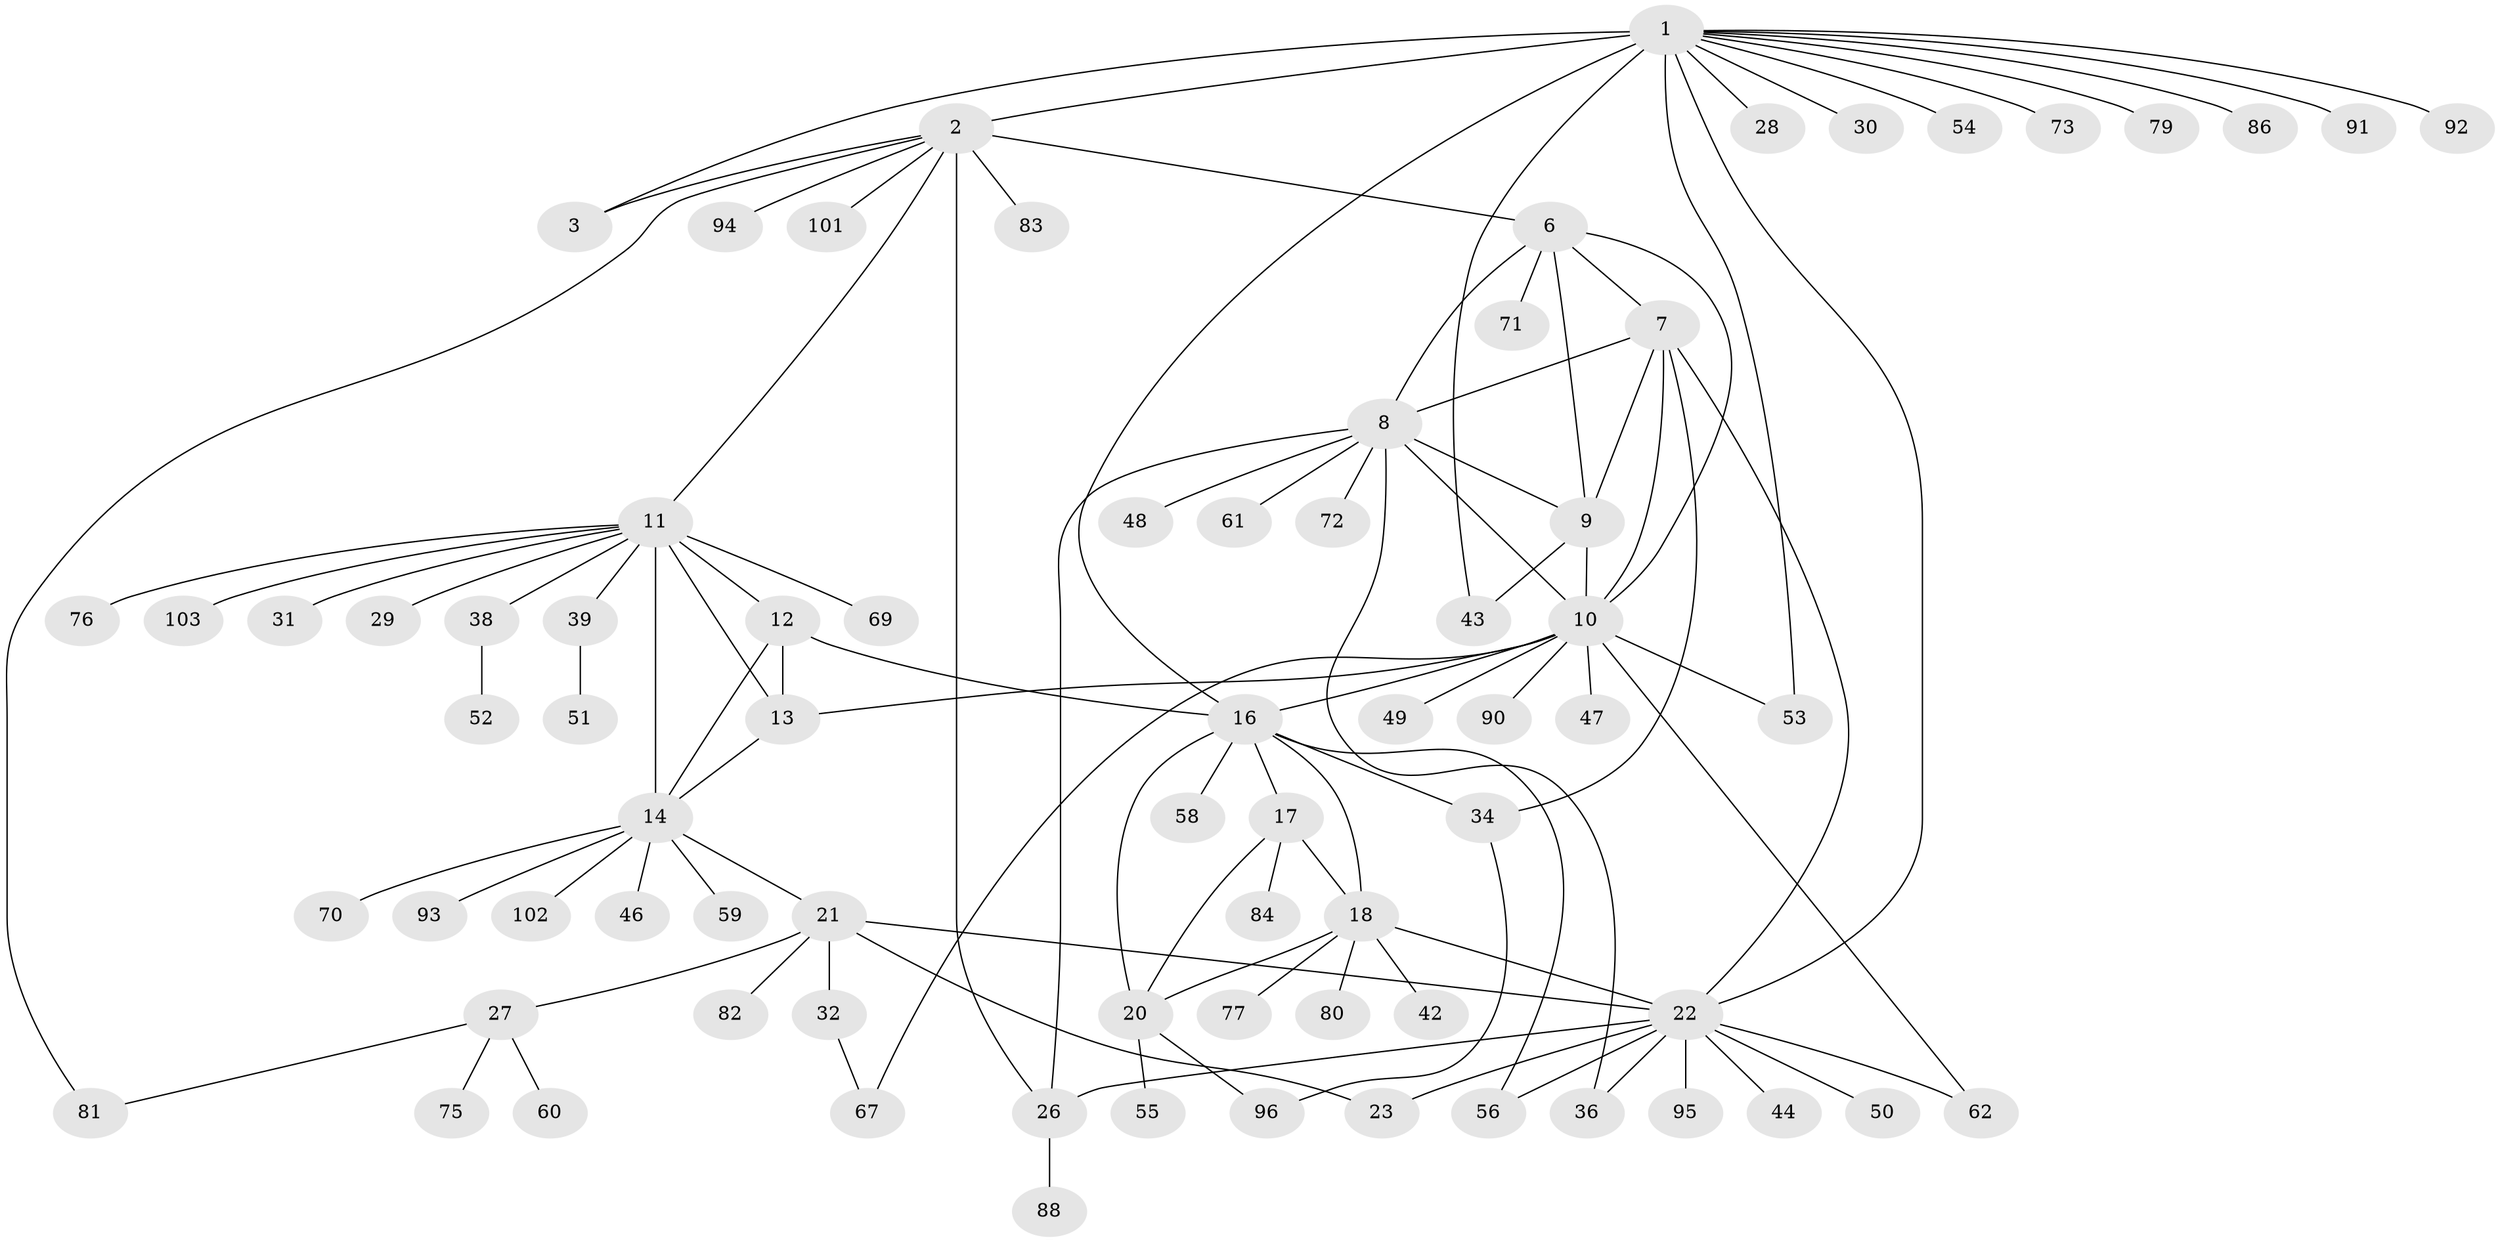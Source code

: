 // Generated by graph-tools (version 1.1) at 2025/52/02/27/25 19:52:21]
// undirected, 76 vertices, 106 edges
graph export_dot {
graph [start="1"]
  node [color=gray90,style=filled];
  1 [super="+5"];
  2 [super="+4"];
  3;
  6 [super="+37"];
  7 [super="+35"];
  8 [super="+45"];
  9 [super="+33"];
  10 [super="+68"];
  11 [super="+15"];
  12 [super="+89"];
  13;
  14 [super="+97"];
  16 [super="+19"];
  17 [super="+99"];
  18 [super="+40"];
  20;
  21 [super="+25"];
  22 [super="+24"];
  23;
  26 [super="+65"];
  27 [super="+41"];
  28;
  29;
  30;
  31 [super="+64"];
  32;
  34 [super="+63"];
  36;
  38 [super="+78"];
  39 [super="+87"];
  42;
  43;
  44;
  46;
  47;
  48;
  49 [super="+100"];
  50 [super="+66"];
  51 [super="+57"];
  52;
  53;
  54;
  55;
  56 [super="+74"];
  58 [super="+98"];
  59;
  60;
  61;
  62;
  67;
  69;
  70;
  71;
  72;
  73;
  75;
  76;
  77;
  79 [super="+85"];
  80;
  81;
  82;
  83;
  84;
  86;
  88;
  90;
  91;
  92;
  93;
  94;
  95;
  96;
  101;
  102;
  103;
  1 -- 2 [weight=4];
  1 -- 3 [weight=2];
  1 -- 30;
  1 -- 54;
  1 -- 79;
  1 -- 92;
  1 -- 73;
  1 -- 43;
  1 -- 53;
  1 -- 22;
  1 -- 86;
  1 -- 91;
  1 -- 28;
  1 -- 16;
  2 -- 3 [weight=2];
  2 -- 6;
  2 -- 11;
  2 -- 81;
  2 -- 83;
  2 -- 94;
  2 -- 101;
  2 -- 26;
  6 -- 7;
  6 -- 8;
  6 -- 9;
  6 -- 10;
  6 -- 71;
  7 -- 8;
  7 -- 9;
  7 -- 10;
  7 -- 22;
  7 -- 34;
  8 -- 9;
  8 -- 10;
  8 -- 36;
  8 -- 48;
  8 -- 72;
  8 -- 26;
  8 -- 61;
  9 -- 10;
  9 -- 43;
  10 -- 13;
  10 -- 47;
  10 -- 49;
  10 -- 53;
  10 -- 62;
  10 -- 67;
  10 -- 90;
  10 -- 16;
  11 -- 12 [weight=2];
  11 -- 13 [weight=2];
  11 -- 14 [weight=2];
  11 -- 39;
  11 -- 69;
  11 -- 76;
  11 -- 38;
  11 -- 103;
  11 -- 29;
  11 -- 31;
  12 -- 13;
  12 -- 14;
  12 -- 16;
  13 -- 14;
  14 -- 21;
  14 -- 46;
  14 -- 59;
  14 -- 70;
  14 -- 93;
  14 -- 102;
  16 -- 17 [weight=2];
  16 -- 18 [weight=2];
  16 -- 20 [weight=2];
  16 -- 56;
  16 -- 58;
  16 -- 34;
  17 -- 18;
  17 -- 20;
  17 -- 84;
  18 -- 20;
  18 -- 22;
  18 -- 42;
  18 -- 77;
  18 -- 80;
  20 -- 55;
  20 -- 96;
  21 -- 22 [weight=4];
  21 -- 23 [weight=2];
  21 -- 32;
  21 -- 82;
  21 -- 27;
  22 -- 23 [weight=2];
  22 -- 26;
  22 -- 36;
  22 -- 44;
  22 -- 50;
  22 -- 62;
  22 -- 95;
  22 -- 56;
  26 -- 88;
  27 -- 81;
  27 -- 75;
  27 -- 60;
  32 -- 67;
  34 -- 96;
  38 -- 52;
  39 -- 51;
}

